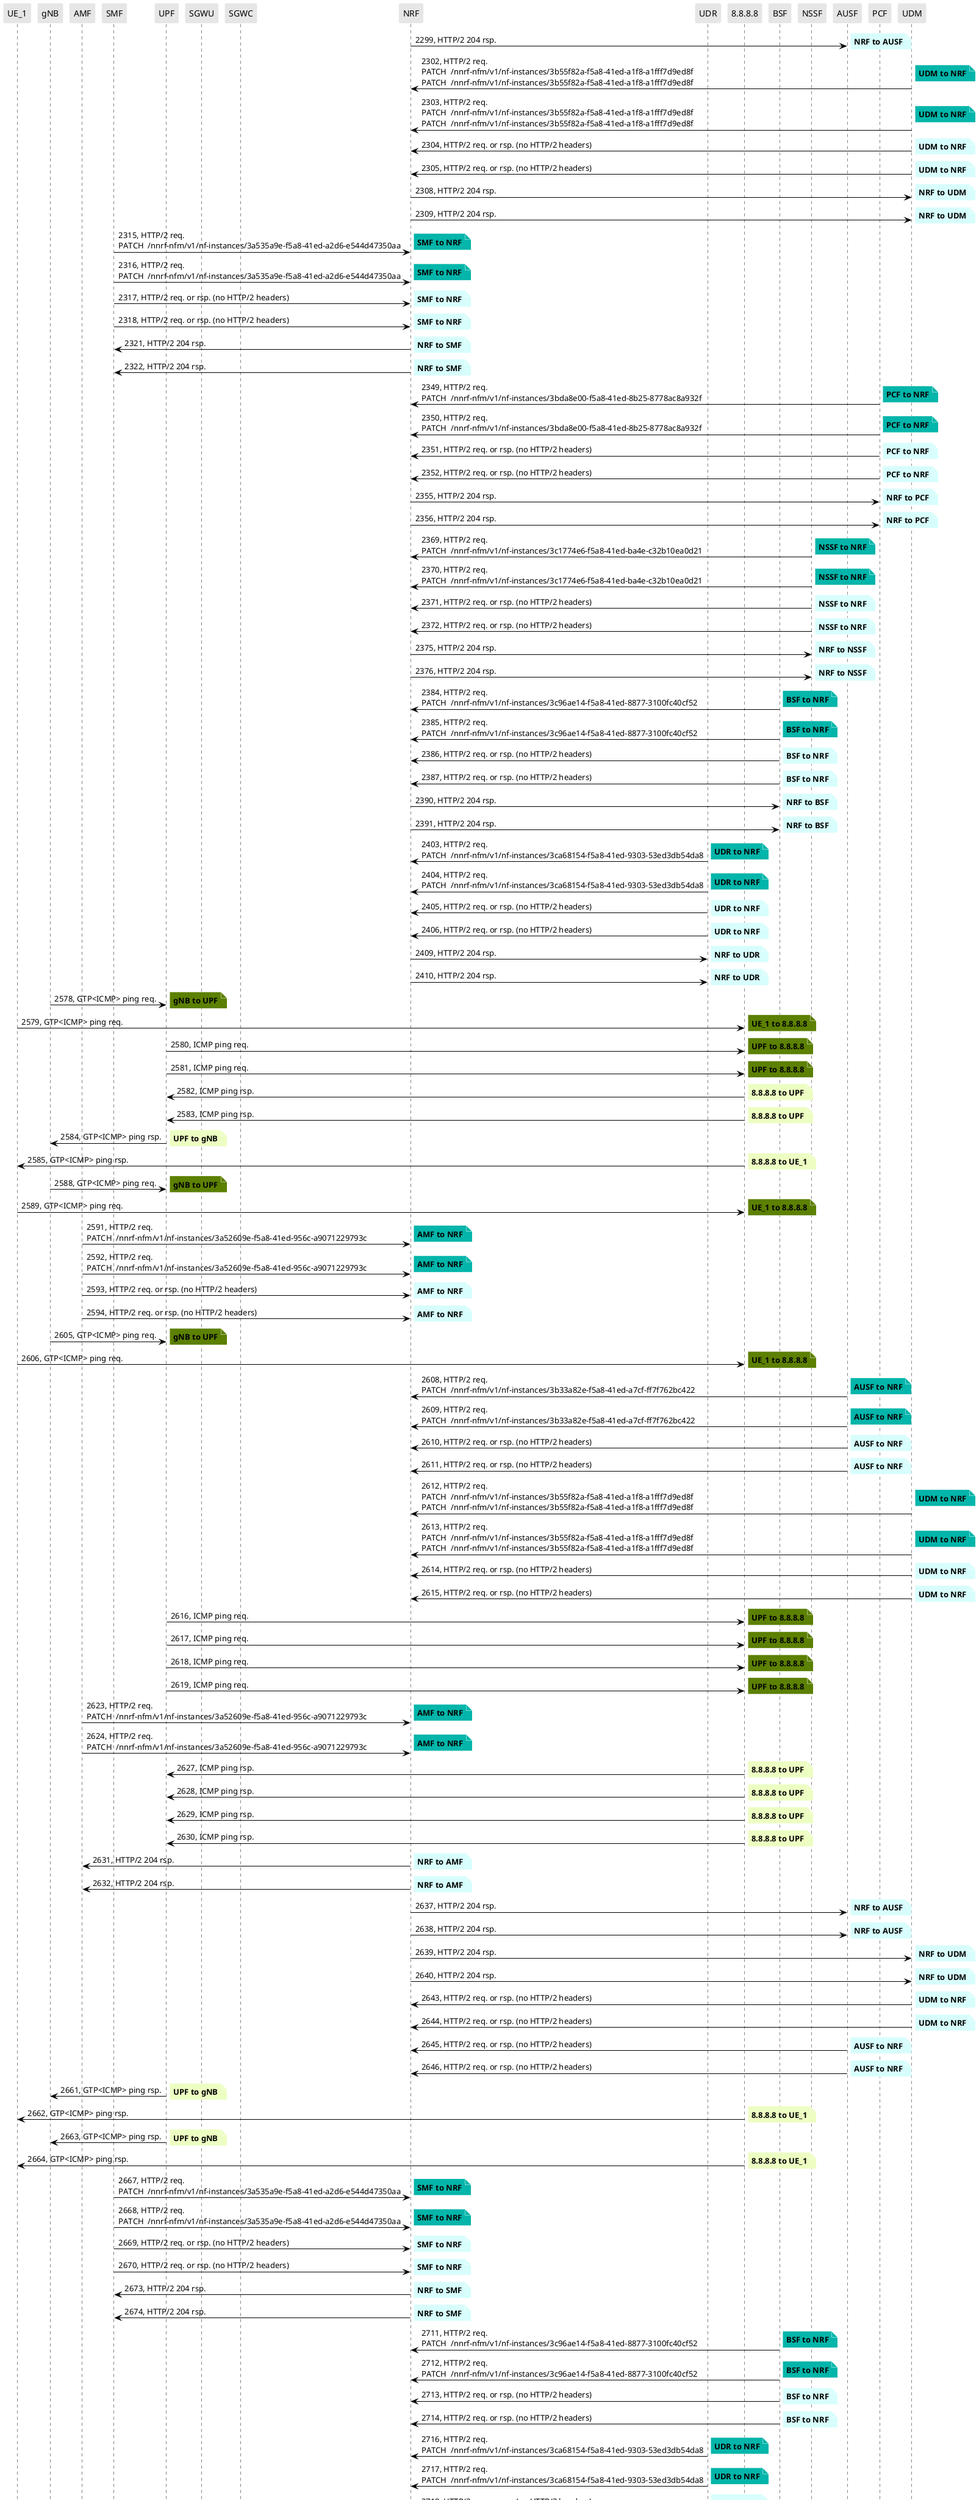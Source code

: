 @startuml
skinparam shadowing false
skinparam NoteBorderColor white
skinparam sequence {
    ArrowColor black
    LifeLineBorderColor black
    LifeLineBackgroundColor black
    ParticipantBorderColor white
    ParticipantBackgroundColor #e6e6e6
}
participant "UE_1"
participant "gNB"
participant "AMF"
participant "SMF"
participant "UPF"
participant "SGWU"
participant "SGWC"
participant "NRF"
participant "UDR"
participant "8.8.8.8"
participant "BSF"
participant "NSSF"
participant "AUSF"
participant "PCF"
participant "UDM"

"NRF" -> "AUSF": 2299, HTTP/2 204 rsp.

note right #D7FEFC
**NRF to AUSF**
end note

"UDM" -> "NRF": 2302, HTTP/2 req.\nPATCH  /nnrf-nfm/v1/nf-instances/3b55f82a-f5a8-41ed-a1f8-a1fff7d9ed8f\nPATCH  /nnrf-nfm/v1/nf-instances/3b55f82a-f5a8-41ed-a1f8-a1fff7d9ed8f

note right #03B5AA
**UDM to NRF**
end note

"UDM" -> "NRF": 2303, HTTP/2 req.\nPATCH  /nnrf-nfm/v1/nf-instances/3b55f82a-f5a8-41ed-a1f8-a1fff7d9ed8f\nPATCH  /nnrf-nfm/v1/nf-instances/3b55f82a-f5a8-41ed-a1f8-a1fff7d9ed8f

note right #03B5AA
**UDM to NRF**
end note

"UDM" -> "NRF": 2304, HTTP/2 req. or rsp. (no HTTP/2 headers)

note right #D7FEFC
**UDM to NRF**
end note

"UDM" -> "NRF": 2305, HTTP/2 req. or rsp. (no HTTP/2 headers)

note right #D7FEFC
**UDM to NRF**
end note

"NRF" -> "UDM": 2308, HTTP/2 204 rsp.

note right #D7FEFC
**NRF to UDM**
end note

"NRF" -> "UDM": 2309, HTTP/2 204 rsp.

note right #D7FEFC
**NRF to UDM**
end note

"SMF" -> "NRF": 2315, HTTP/2 req.\nPATCH  /nnrf-nfm/v1/nf-instances/3a535a9e-f5a8-41ed-a2d6-e544d47350aa

note right #03B5AA
**SMF to NRF**
end note

"SMF" -> "NRF": 2316, HTTP/2 req.\nPATCH  /nnrf-nfm/v1/nf-instances/3a535a9e-f5a8-41ed-a2d6-e544d47350aa

note right #03B5AA
**SMF to NRF**
end note

"SMF" -> "NRF": 2317, HTTP/2 req. or rsp. (no HTTP/2 headers)

note right #D7FEFC
**SMF to NRF**
end note

"SMF" -> "NRF": 2318, HTTP/2 req. or rsp. (no HTTP/2 headers)

note right #D7FEFC
**SMF to NRF**
end note

"NRF" -> "SMF": 2321, HTTP/2 204 rsp.

note right #D7FEFC
**NRF to SMF**
end note

"NRF" -> "SMF": 2322, HTTP/2 204 rsp.

note right #D7FEFC
**NRF to SMF**
end note

"PCF" -> "NRF": 2349, HTTP/2 req.\nPATCH  /nnrf-nfm/v1/nf-instances/3bda8e00-f5a8-41ed-8b25-8778ac8a932f

note right #03B5AA
**PCF to NRF**
end note

"PCF" -> "NRF": 2350, HTTP/2 req.\nPATCH  /nnrf-nfm/v1/nf-instances/3bda8e00-f5a8-41ed-8b25-8778ac8a932f

note right #03B5AA
**PCF to NRF**
end note

"PCF" -> "NRF": 2351, HTTP/2 req. or rsp. (no HTTP/2 headers)

note right #D7FEFC
**PCF to NRF**
end note

"PCF" -> "NRF": 2352, HTTP/2 req. or rsp. (no HTTP/2 headers)

note right #D7FEFC
**PCF to NRF**
end note

"NRF" -> "PCF": 2355, HTTP/2 204 rsp.

note right #D7FEFC
**NRF to PCF**
end note

"NRF" -> "PCF": 2356, HTTP/2 204 rsp.

note right #D7FEFC
**NRF to PCF**
end note

"NSSF" -> "NRF": 2369, HTTP/2 req.\nPATCH  /nnrf-nfm/v1/nf-instances/3c1774e6-f5a8-41ed-ba4e-c32b10ea0d21

note right #03B5AA
**NSSF to NRF**
end note

"NSSF" -> "NRF": 2370, HTTP/2 req.\nPATCH  /nnrf-nfm/v1/nf-instances/3c1774e6-f5a8-41ed-ba4e-c32b10ea0d21

note right #03B5AA
**NSSF to NRF**
end note

"NSSF" -> "NRF": 2371, HTTP/2 req. or rsp. (no HTTP/2 headers)

note right #D7FEFC
**NSSF to NRF**
end note

"NSSF" -> "NRF": 2372, HTTP/2 req. or rsp. (no HTTP/2 headers)

note right #D7FEFC
**NSSF to NRF**
end note

"NRF" -> "NSSF": 2375, HTTP/2 204 rsp.

note right #D7FEFC
**NRF to NSSF**
end note

"NRF" -> "NSSF": 2376, HTTP/2 204 rsp.

note right #D7FEFC
**NRF to NSSF**
end note

"BSF" -> "NRF": 2384, HTTP/2 req.\nPATCH  /nnrf-nfm/v1/nf-instances/3c96ae14-f5a8-41ed-8877-3100fc40cf52

note right #03B5AA
**BSF to NRF**
end note

"BSF" -> "NRF": 2385, HTTP/2 req.\nPATCH  /nnrf-nfm/v1/nf-instances/3c96ae14-f5a8-41ed-8877-3100fc40cf52

note right #03B5AA
**BSF to NRF**
end note

"BSF" -> "NRF": 2386, HTTP/2 req. or rsp. (no HTTP/2 headers)

note right #D7FEFC
**BSF to NRF**
end note

"BSF" -> "NRF": 2387, HTTP/2 req. or rsp. (no HTTP/2 headers)

note right #D7FEFC
**BSF to NRF**
end note

"NRF" -> "BSF": 2390, HTTP/2 204 rsp.

note right #D7FEFC
**NRF to BSF**
end note

"NRF" -> "BSF": 2391, HTTP/2 204 rsp.

note right #D7FEFC
**NRF to BSF**
end note

"UDR" -> "NRF": 2403, HTTP/2 req.\nPATCH  /nnrf-nfm/v1/nf-instances/3ca68154-f5a8-41ed-9303-53ed3db54da8

note right #03B5AA
**UDR to NRF**
end note

"UDR" -> "NRF": 2404, HTTP/2 req.\nPATCH  /nnrf-nfm/v1/nf-instances/3ca68154-f5a8-41ed-9303-53ed3db54da8

note right #03B5AA
**UDR to NRF**
end note

"UDR" -> "NRF": 2405, HTTP/2 req. or rsp. (no HTTP/2 headers)

note right #D7FEFC
**UDR to NRF**
end note

"UDR" -> "NRF": 2406, HTTP/2 req. or rsp. (no HTTP/2 headers)

note right #D7FEFC
**UDR to NRF**
end note

"NRF" -> "UDR": 2409, HTTP/2 204 rsp.

note right #D7FEFC
**NRF to UDR**
end note

"NRF" -> "UDR": 2410, HTTP/2 204 rsp.

note right #D7FEFC
**NRF to UDR**
end note

"gNB" -> "UPF": 2578, GTP<ICMP> ping req.

note right #5C8001
**gNB to UPF**
end note

"UE_1" -> "8.8.8.8": 2579, GTP<ICMP> ping req.

note right #5C8001
**UE_1 to 8.8.8.8**
end note

"UPF" -> "8.8.8.8": 2580, ICMP ping req.

note right #5C8001
**UPF to 8.8.8.8**
end note

"UPF" -> "8.8.8.8": 2581, ICMP ping req.

note right #5C8001
**UPF to 8.8.8.8**
end note

"8.8.8.8" -> "UPF": 2582, ICMP ping rsp.

note right #EDFEC2
**8.8.8.8 to UPF**
end note

"8.8.8.8" -> "UPF": 2583, ICMP ping rsp.

note right #EDFEC2
**8.8.8.8 to UPF**
end note

"UPF" -> "gNB": 2584, GTP<ICMP> ping rsp.

note right #EDFEC2
**UPF to gNB**
end note

"8.8.8.8" -> "UE_1": 2585, GTP<ICMP> ping rsp.

note right #EDFEC2
**8.8.8.8 to UE_1**
end note

"gNB" -> "UPF": 2588, GTP<ICMP> ping req.

note right #5C8001
**gNB to UPF**
end note

"UE_1" -> "8.8.8.8": 2589, GTP<ICMP> ping req.

note right #5C8001
**UE_1 to 8.8.8.8**
end note

"AMF" -> "NRF": 2591, HTTP/2 req.\nPATCH  /nnrf-nfm/v1/nf-instances/3a52609e-f5a8-41ed-956c-a9071229793c

note right #03B5AA
**AMF to NRF**
end note

"AMF" -> "NRF": 2592, HTTP/2 req.\nPATCH  /nnrf-nfm/v1/nf-instances/3a52609e-f5a8-41ed-956c-a9071229793c

note right #03B5AA
**AMF to NRF**
end note

"AMF" -> "NRF": 2593, HTTP/2 req. or rsp. (no HTTP/2 headers)

note right #D7FEFC
**AMF to NRF**
end note

"AMF" -> "NRF": 2594, HTTP/2 req. or rsp. (no HTTP/2 headers)

note right #D7FEFC
**AMF to NRF**
end note

"gNB" -> "UPF": 2605, GTP<ICMP> ping req.

note right #5C8001
**gNB to UPF**
end note

"UE_1" -> "8.8.8.8": 2606, GTP<ICMP> ping req.

note right #5C8001
**UE_1 to 8.8.8.8**
end note

"AUSF" -> "NRF": 2608, HTTP/2 req.\nPATCH  /nnrf-nfm/v1/nf-instances/3b33a82e-f5a8-41ed-a7cf-ff7f762bc422

note right #03B5AA
**AUSF to NRF**
end note

"AUSF" -> "NRF": 2609, HTTP/2 req.\nPATCH  /nnrf-nfm/v1/nf-instances/3b33a82e-f5a8-41ed-a7cf-ff7f762bc422

note right #03B5AA
**AUSF to NRF**
end note

"AUSF" -> "NRF": 2610, HTTP/2 req. or rsp. (no HTTP/2 headers)

note right #D7FEFC
**AUSF to NRF**
end note

"AUSF" -> "NRF": 2611, HTTP/2 req. or rsp. (no HTTP/2 headers)

note right #D7FEFC
**AUSF to NRF**
end note

"UDM" -> "NRF": 2612, HTTP/2 req.\nPATCH  /nnrf-nfm/v1/nf-instances/3b55f82a-f5a8-41ed-a1f8-a1fff7d9ed8f\nPATCH  /nnrf-nfm/v1/nf-instances/3b55f82a-f5a8-41ed-a1f8-a1fff7d9ed8f

note right #03B5AA
**UDM to NRF**
end note

"UDM" -> "NRF": 2613, HTTP/2 req.\nPATCH  /nnrf-nfm/v1/nf-instances/3b55f82a-f5a8-41ed-a1f8-a1fff7d9ed8f\nPATCH  /nnrf-nfm/v1/nf-instances/3b55f82a-f5a8-41ed-a1f8-a1fff7d9ed8f

note right #03B5AA
**UDM to NRF**
end note

"UDM" -> "NRF": 2614, HTTP/2 req. or rsp. (no HTTP/2 headers)

note right #D7FEFC
**UDM to NRF**
end note

"UDM" -> "NRF": 2615, HTTP/2 req. or rsp. (no HTTP/2 headers)

note right #D7FEFC
**UDM to NRF**
end note

"UPF" -> "8.8.8.8": 2616, ICMP ping req.

note right #5C8001
**UPF to 8.8.8.8**
end note

"UPF" -> "8.8.8.8": 2617, ICMP ping req.

note right #5C8001
**UPF to 8.8.8.8**
end note

"UPF" -> "8.8.8.8": 2618, ICMP ping req.

note right #5C8001
**UPF to 8.8.8.8**
end note

"UPF" -> "8.8.8.8": 2619, ICMP ping req.

note right #5C8001
**UPF to 8.8.8.8**
end note

"AMF" -> "NRF": 2623, HTTP/2 req.\nPATCH  /nnrf-nfm/v1/nf-instances/3a52609e-f5a8-41ed-956c-a9071229793c

note right #03B5AA
**AMF to NRF**
end note

"AMF" -> "NRF": 2624, HTTP/2 req.\nPATCH  /nnrf-nfm/v1/nf-instances/3a52609e-f5a8-41ed-956c-a9071229793c

note right #03B5AA
**AMF to NRF**
end note

"8.8.8.8" -> "UPF": 2627, ICMP ping rsp.

note right #EDFEC2
**8.8.8.8 to UPF**
end note

"8.8.8.8" -> "UPF": 2628, ICMP ping rsp.

note right #EDFEC2
**8.8.8.8 to UPF**
end note

"8.8.8.8" -> "UPF": 2629, ICMP ping rsp.

note right #EDFEC2
**8.8.8.8 to UPF**
end note

"8.8.8.8" -> "UPF": 2630, ICMP ping rsp.

note right #EDFEC2
**8.8.8.8 to UPF**
end note

"NRF" -> "AMF": 2631, HTTP/2 204 rsp.

note right #D7FEFC
**NRF to AMF**
end note

"NRF" -> "AMF": 2632, HTTP/2 204 rsp.

note right #D7FEFC
**NRF to AMF**
end note

"NRF" -> "AUSF": 2637, HTTP/2 204 rsp.

note right #D7FEFC
**NRF to AUSF**
end note

"NRF" -> "AUSF": 2638, HTTP/2 204 rsp.

note right #D7FEFC
**NRF to AUSF**
end note

"NRF" -> "UDM": 2639, HTTP/2 204 rsp.

note right #D7FEFC
**NRF to UDM**
end note

"NRF" -> "UDM": 2640, HTTP/2 204 rsp.

note right #D7FEFC
**NRF to UDM**
end note

"UDM" -> "NRF": 2643, HTTP/2 req. or rsp. (no HTTP/2 headers)

note right #D7FEFC
**UDM to NRF**
end note

"UDM" -> "NRF": 2644, HTTP/2 req. or rsp. (no HTTP/2 headers)

note right #D7FEFC
**UDM to NRF**
end note

"AUSF" -> "NRF": 2645, HTTP/2 req. or rsp. (no HTTP/2 headers)

note right #D7FEFC
**AUSF to NRF**
end note

"AUSF" -> "NRF": 2646, HTTP/2 req. or rsp. (no HTTP/2 headers)

note right #D7FEFC
**AUSF to NRF**
end note

"UPF" -> "gNB": 2661, GTP<ICMP> ping rsp.

note right #EDFEC2
**UPF to gNB**
end note

"8.8.8.8" -> "UE_1": 2662, GTP<ICMP> ping rsp.

note right #EDFEC2
**8.8.8.8 to UE_1**
end note

"UPF" -> "gNB": 2663, GTP<ICMP> ping rsp.

note right #EDFEC2
**UPF to gNB**
end note

"8.8.8.8" -> "UE_1": 2664, GTP<ICMP> ping rsp.

note right #EDFEC2
**8.8.8.8 to UE_1**
end note

"SMF" -> "NRF": 2667, HTTP/2 req.\nPATCH  /nnrf-nfm/v1/nf-instances/3a535a9e-f5a8-41ed-a2d6-e544d47350aa

note right #03B5AA
**SMF to NRF**
end note

"SMF" -> "NRF": 2668, HTTP/2 req.\nPATCH  /nnrf-nfm/v1/nf-instances/3a535a9e-f5a8-41ed-a2d6-e544d47350aa

note right #03B5AA
**SMF to NRF**
end note

"SMF" -> "NRF": 2669, HTTP/2 req. or rsp. (no HTTP/2 headers)

note right #D7FEFC
**SMF to NRF**
end note

"SMF" -> "NRF": 2670, HTTP/2 req. or rsp. (no HTTP/2 headers)

note right #D7FEFC
**SMF to NRF**
end note

"NRF" -> "SMF": 2673, HTTP/2 204 rsp.

note right #D7FEFC
**NRF to SMF**
end note

"NRF" -> "SMF": 2674, HTTP/2 204 rsp.

note right #D7FEFC
**NRF to SMF**
end note

"BSF" -> "NRF": 2711, HTTP/2 req.\nPATCH  /nnrf-nfm/v1/nf-instances/3c96ae14-f5a8-41ed-8877-3100fc40cf52

note right #03B5AA
**BSF to NRF**
end note

"BSF" -> "NRF": 2712, HTTP/2 req.\nPATCH  /nnrf-nfm/v1/nf-instances/3c96ae14-f5a8-41ed-8877-3100fc40cf52

note right #03B5AA
**BSF to NRF**
end note

"BSF" -> "NRF": 2713, HTTP/2 req. or rsp. (no HTTP/2 headers)

note right #D7FEFC
**BSF to NRF**
end note

"BSF" -> "NRF": 2714, HTTP/2 req. or rsp. (no HTTP/2 headers)

note right #D7FEFC
**BSF to NRF**
end note

"UDR" -> "NRF": 2716, HTTP/2 req.\nPATCH  /nnrf-nfm/v1/nf-instances/3ca68154-f5a8-41ed-9303-53ed3db54da8

note right #03B5AA
**UDR to NRF**
end note

"UDR" -> "NRF": 2717, HTTP/2 req.\nPATCH  /nnrf-nfm/v1/nf-instances/3ca68154-f5a8-41ed-9303-53ed3db54da8

note right #03B5AA
**UDR to NRF**
end note

"UDR" -> "NRF": 2718, HTTP/2 req. or rsp. (no HTTP/2 headers)

note right #D7FEFC
**UDR to NRF**
end note

"UDR" -> "NRF": 2719, HTTP/2 req. or rsp. (no HTTP/2 headers)

note right #D7FEFC
**UDR to NRF**
end note

"PCF" -> "NRF": 2722, HTTP/2 req.\nPATCH  /nnrf-nfm/v1/nf-instances/3bda8e00-f5a8-41ed-8b25-8778ac8a932f

note right #03B5AA
**PCF to NRF**
end note

@enduml
